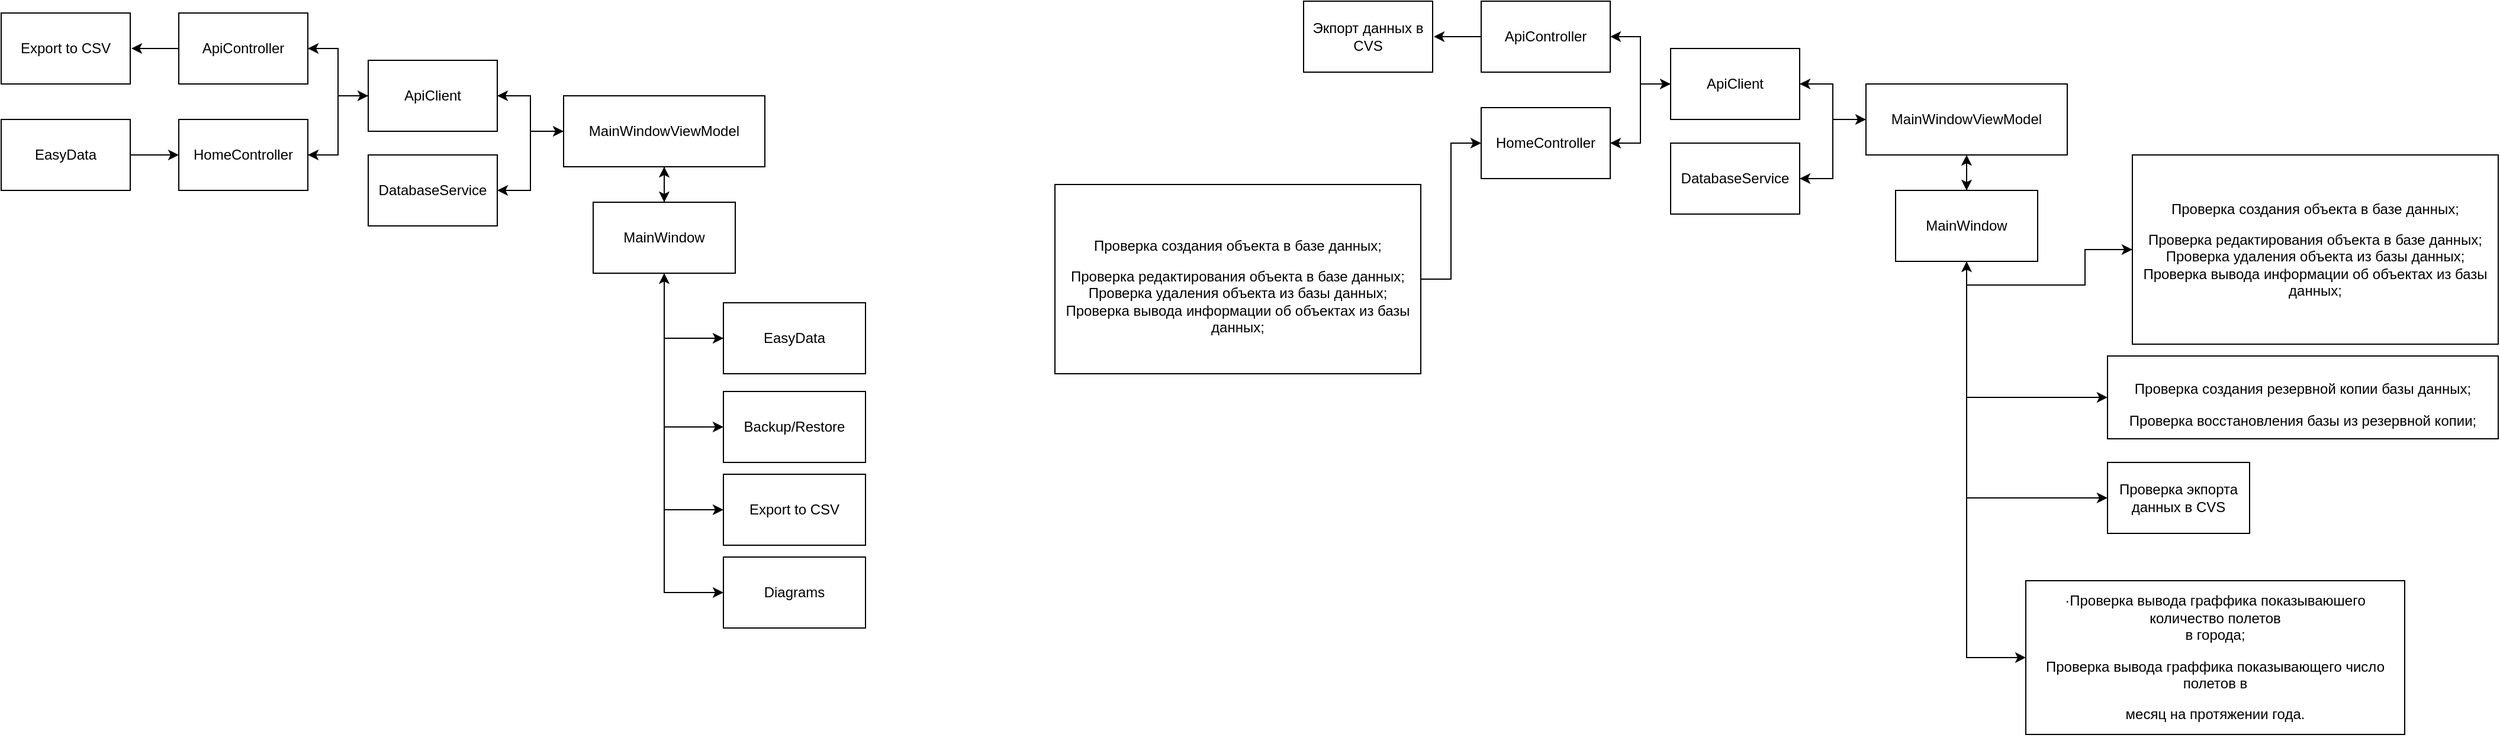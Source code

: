 <mxfile version="21.1.0" type="device">
  <diagram name="Страница 1" id="-UDLXVlHsmjT1BN0IUUa">
    <mxGraphModel dx="1434" dy="788" grid="1" gridSize="10" guides="1" tooltips="1" connect="1" arrows="1" fold="1" page="1" pageScale="1" pageWidth="827" pageHeight="1169" math="0" shadow="0">
      <root>
        <mxCell id="0" />
        <mxCell id="1" parent="0" />
        <mxCell id="YJq_SiGPhTVSmtWh30oT-8" style="edgeStyle=orthogonalEdgeStyle;rounded=0;orthogonalLoop=1;jettySize=auto;html=1;exitX=0.5;exitY=1;exitDx=0;exitDy=0;entryX=0;entryY=0.5;entryDx=0;entryDy=0;" parent="1" source="YJq_SiGPhTVSmtWh30oT-1" target="YJq_SiGPhTVSmtWh30oT-4" edge="1">
          <mxGeometry relative="1" as="geometry" />
        </mxCell>
        <mxCell id="YJq_SiGPhTVSmtWh30oT-9" style="edgeStyle=orthogonalEdgeStyle;rounded=0;orthogonalLoop=1;jettySize=auto;html=1;exitX=0.5;exitY=1;exitDx=0;exitDy=0;entryX=0;entryY=0.5;entryDx=0;entryDy=0;" parent="1" source="YJq_SiGPhTVSmtWh30oT-1" target="YJq_SiGPhTVSmtWh30oT-5" edge="1">
          <mxGeometry relative="1" as="geometry" />
        </mxCell>
        <mxCell id="YJq_SiGPhTVSmtWh30oT-10" style="edgeStyle=orthogonalEdgeStyle;rounded=0;orthogonalLoop=1;jettySize=auto;html=1;exitX=0.5;exitY=1;exitDx=0;exitDy=0;entryX=0;entryY=0.5;entryDx=0;entryDy=0;" parent="1" source="YJq_SiGPhTVSmtWh30oT-1" target="YJq_SiGPhTVSmtWh30oT-6" edge="1">
          <mxGeometry relative="1" as="geometry" />
        </mxCell>
        <mxCell id="YJq_SiGPhTVSmtWh30oT-11" style="edgeStyle=orthogonalEdgeStyle;rounded=0;orthogonalLoop=1;jettySize=auto;html=1;exitX=0.5;exitY=1;exitDx=0;exitDy=0;entryX=0;entryY=0.5;entryDx=0;entryDy=0;" parent="1" source="YJq_SiGPhTVSmtWh30oT-1" target="YJq_SiGPhTVSmtWh30oT-7" edge="1">
          <mxGeometry relative="1" as="geometry" />
        </mxCell>
        <mxCell id="YJq_SiGPhTVSmtWh30oT-27" style="edgeStyle=orthogonalEdgeStyle;rounded=0;orthogonalLoop=1;jettySize=auto;html=1;exitX=0.5;exitY=0;exitDx=0;exitDy=0;entryX=0.5;entryY=1;entryDx=0;entryDy=0;" parent="1" source="YJq_SiGPhTVSmtWh30oT-1" target="YJq_SiGPhTVSmtWh30oT-2" edge="1">
          <mxGeometry relative="1" as="geometry" />
        </mxCell>
        <mxCell id="YJq_SiGPhTVSmtWh30oT-1" value="MainWindow" style="rounded=0;whiteSpace=wrap;html=1;" parent="1" vertex="1">
          <mxGeometry x="530" y="440" width="120" height="60" as="geometry" />
        </mxCell>
        <mxCell id="YJq_SiGPhTVSmtWh30oT-12" style="edgeStyle=orthogonalEdgeStyle;rounded=0;orthogonalLoop=1;jettySize=auto;html=1;exitX=0.5;exitY=1;exitDx=0;exitDy=0;entryX=0.5;entryY=0;entryDx=0;entryDy=0;" parent="1" source="YJq_SiGPhTVSmtWh30oT-2" target="YJq_SiGPhTVSmtWh30oT-1" edge="1">
          <mxGeometry relative="1" as="geometry" />
        </mxCell>
        <mxCell id="YJq_SiGPhTVSmtWh30oT-15" style="edgeStyle=orthogonalEdgeStyle;rounded=0;orthogonalLoop=1;jettySize=auto;html=1;exitX=0;exitY=0.5;exitDx=0;exitDy=0;entryX=1;entryY=0.5;entryDx=0;entryDy=0;" parent="1" source="YJq_SiGPhTVSmtWh30oT-2" target="YJq_SiGPhTVSmtWh30oT-14" edge="1">
          <mxGeometry relative="1" as="geometry" />
        </mxCell>
        <mxCell id="YJq_SiGPhTVSmtWh30oT-16" style="edgeStyle=orthogonalEdgeStyle;rounded=0;orthogonalLoop=1;jettySize=auto;html=1;exitX=0;exitY=0.5;exitDx=0;exitDy=0;entryX=1;entryY=0.5;entryDx=0;entryDy=0;" parent="1" source="YJq_SiGPhTVSmtWh30oT-2" target="YJq_SiGPhTVSmtWh30oT-3" edge="1">
          <mxGeometry relative="1" as="geometry" />
        </mxCell>
        <mxCell id="YJq_SiGPhTVSmtWh30oT-2" value="MainWindowViewModel" style="rounded=0;whiteSpace=wrap;html=1;" parent="1" vertex="1">
          <mxGeometry x="505" y="350" width="170" height="60" as="geometry" />
        </mxCell>
        <mxCell id="YJq_SiGPhTVSmtWh30oT-19" style="edgeStyle=orthogonalEdgeStyle;rounded=0;orthogonalLoop=1;jettySize=auto;html=1;exitX=0;exitY=0.5;exitDx=0;exitDy=0;entryX=1;entryY=0.5;entryDx=0;entryDy=0;" parent="1" source="YJq_SiGPhTVSmtWh30oT-3" target="YJq_SiGPhTVSmtWh30oT-17" edge="1">
          <mxGeometry relative="1" as="geometry">
            <mxPoint x="290" y="370" as="targetPoint" />
          </mxGeometry>
        </mxCell>
        <mxCell id="YJq_SiGPhTVSmtWh30oT-20" style="edgeStyle=orthogonalEdgeStyle;rounded=0;orthogonalLoop=1;jettySize=auto;html=1;exitX=0;exitY=0.5;exitDx=0;exitDy=0;entryX=1;entryY=0.5;entryDx=0;entryDy=0;" parent="1" source="YJq_SiGPhTVSmtWh30oT-3" target="YJq_SiGPhTVSmtWh30oT-18" edge="1">
          <mxGeometry relative="1" as="geometry" />
        </mxCell>
        <mxCell id="YJq_SiGPhTVSmtWh30oT-28" style="edgeStyle=orthogonalEdgeStyle;rounded=0;orthogonalLoop=1;jettySize=auto;html=1;exitX=1;exitY=0.5;exitDx=0;exitDy=0;entryX=0;entryY=0.5;entryDx=0;entryDy=0;" parent="1" source="YJq_SiGPhTVSmtWh30oT-3" target="YJq_SiGPhTVSmtWh30oT-2" edge="1">
          <mxGeometry relative="1" as="geometry" />
        </mxCell>
        <mxCell id="YJq_SiGPhTVSmtWh30oT-3" value="ApiClient" style="rounded=0;whiteSpace=wrap;html=1;" parent="1" vertex="1">
          <mxGeometry x="340" y="320" width="109" height="60" as="geometry" />
        </mxCell>
        <mxCell id="YJq_SiGPhTVSmtWh30oT-26" style="edgeStyle=orthogonalEdgeStyle;rounded=0;orthogonalLoop=1;jettySize=auto;html=1;exitX=0;exitY=0.5;exitDx=0;exitDy=0;entryX=0.5;entryY=1;entryDx=0;entryDy=0;" parent="1" source="YJq_SiGPhTVSmtWh30oT-4" target="YJq_SiGPhTVSmtWh30oT-1" edge="1">
          <mxGeometry relative="1" as="geometry" />
        </mxCell>
        <mxCell id="YJq_SiGPhTVSmtWh30oT-4" value="EasyData" style="rounded=0;whiteSpace=wrap;html=1;" parent="1" vertex="1">
          <mxGeometry x="640" y="525" width="120" height="60" as="geometry" />
        </mxCell>
        <mxCell id="YJq_SiGPhTVSmtWh30oT-5" value="Backup/Restore" style="rounded=0;whiteSpace=wrap;html=1;" parent="1" vertex="1">
          <mxGeometry x="640" y="600" width="120" height="60" as="geometry" />
        </mxCell>
        <mxCell id="YJq_SiGPhTVSmtWh30oT-6" value="Export to CSV" style="rounded=0;whiteSpace=wrap;html=1;" parent="1" vertex="1">
          <mxGeometry x="640" y="670" width="120" height="60" as="geometry" />
        </mxCell>
        <mxCell id="YJq_SiGPhTVSmtWh30oT-7" value="Diagrams" style="rounded=0;whiteSpace=wrap;html=1;" parent="1" vertex="1">
          <mxGeometry x="640" y="740" width="120" height="60" as="geometry" />
        </mxCell>
        <mxCell id="YJq_SiGPhTVSmtWh30oT-14" value="DatabaseService" style="rounded=0;whiteSpace=wrap;html=1;" parent="1" vertex="1">
          <mxGeometry x="340" y="400" width="109" height="60" as="geometry" />
        </mxCell>
        <mxCell id="YJq_SiGPhTVSmtWh30oT-25" style="edgeStyle=orthogonalEdgeStyle;rounded=0;orthogonalLoop=1;jettySize=auto;html=1;exitX=1;exitY=0.5;exitDx=0;exitDy=0;entryX=0;entryY=0.5;entryDx=0;entryDy=0;" parent="1" source="YJq_SiGPhTVSmtWh30oT-17" target="YJq_SiGPhTVSmtWh30oT-3" edge="1">
          <mxGeometry relative="1" as="geometry" />
        </mxCell>
        <mxCell id="YJq_SiGPhTVSmtWh30oT-17" value="HomeController" style="rounded=0;whiteSpace=wrap;html=1;" parent="1" vertex="1">
          <mxGeometry x="180" y="370" width="109" height="60" as="geometry" />
        </mxCell>
        <mxCell id="YJq_SiGPhTVSmtWh30oT-24" style="edgeStyle=orthogonalEdgeStyle;rounded=0;orthogonalLoop=1;jettySize=auto;html=1;exitX=0;exitY=0.5;exitDx=0;exitDy=0;" parent="1" source="YJq_SiGPhTVSmtWh30oT-18" edge="1">
          <mxGeometry relative="1" as="geometry">
            <mxPoint x="140" y="310" as="targetPoint" />
          </mxGeometry>
        </mxCell>
        <mxCell id="YJq_SiGPhTVSmtWh30oT-18" value="ApiController" style="rounded=0;whiteSpace=wrap;html=1;" parent="1" vertex="1">
          <mxGeometry x="180" y="280" width="109" height="60" as="geometry" />
        </mxCell>
        <mxCell id="YJq_SiGPhTVSmtWh30oT-22" style="edgeStyle=orthogonalEdgeStyle;rounded=0;orthogonalLoop=1;jettySize=auto;html=1;exitX=1;exitY=0.5;exitDx=0;exitDy=0;entryX=0;entryY=0.5;entryDx=0;entryDy=0;" parent="1" source="YJq_SiGPhTVSmtWh30oT-21" target="YJq_SiGPhTVSmtWh30oT-17" edge="1">
          <mxGeometry relative="1" as="geometry" />
        </mxCell>
        <mxCell id="YJq_SiGPhTVSmtWh30oT-21" value="EasyData" style="rounded=0;whiteSpace=wrap;html=1;" parent="1" vertex="1">
          <mxGeometry x="30" y="370" width="109" height="60" as="geometry" />
        </mxCell>
        <mxCell id="YJq_SiGPhTVSmtWh30oT-23" value="Export to CSV" style="rounded=0;whiteSpace=wrap;html=1;" parent="1" vertex="1">
          <mxGeometry x="30" y="280" width="109" height="60" as="geometry" />
        </mxCell>
        <mxCell id="YJq_SiGPhTVSmtWh30oT-29" style="edgeStyle=orthogonalEdgeStyle;rounded=0;orthogonalLoop=1;jettySize=auto;html=1;exitX=0.5;exitY=1;exitDx=0;exitDy=0;entryX=0;entryY=0.5;entryDx=0;entryDy=0;" parent="1" source="YJq_SiGPhTVSmtWh30oT-34" target="YJq_SiGPhTVSmtWh30oT-56" edge="1">
          <mxGeometry relative="1" as="geometry">
            <mxPoint x="1740" y="545" as="targetPoint" />
          </mxGeometry>
        </mxCell>
        <mxCell id="YJq_SiGPhTVSmtWh30oT-30" style="edgeStyle=orthogonalEdgeStyle;rounded=0;orthogonalLoop=1;jettySize=auto;html=1;exitX=0.5;exitY=1;exitDx=0;exitDy=0;entryX=0;entryY=0.5;entryDx=0;entryDy=0;" parent="1" source="YJq_SiGPhTVSmtWh30oT-34" target="YJq_SiGPhTVSmtWh30oT-45" edge="1">
          <mxGeometry relative="1" as="geometry" />
        </mxCell>
        <mxCell id="YJq_SiGPhTVSmtWh30oT-31" style="edgeStyle=orthogonalEdgeStyle;rounded=0;orthogonalLoop=1;jettySize=auto;html=1;exitX=0.5;exitY=1;exitDx=0;exitDy=0;entryX=0;entryY=0.5;entryDx=0;entryDy=0;" parent="1" source="YJq_SiGPhTVSmtWh30oT-34" target="YJq_SiGPhTVSmtWh30oT-46" edge="1">
          <mxGeometry relative="1" as="geometry" />
        </mxCell>
        <mxCell id="YJq_SiGPhTVSmtWh30oT-32" style="edgeStyle=orthogonalEdgeStyle;rounded=0;orthogonalLoop=1;jettySize=auto;html=1;exitX=0.5;exitY=1;exitDx=0;exitDy=0;entryX=0;entryY=0.5;entryDx=0;entryDy=0;" parent="1" source="YJq_SiGPhTVSmtWh30oT-34" target="YJq_SiGPhTVSmtWh30oT-47" edge="1">
          <mxGeometry relative="1" as="geometry" />
        </mxCell>
        <mxCell id="YJq_SiGPhTVSmtWh30oT-33" style="edgeStyle=orthogonalEdgeStyle;rounded=0;orthogonalLoop=1;jettySize=auto;html=1;exitX=0.5;exitY=0;exitDx=0;exitDy=0;entryX=0.5;entryY=1;entryDx=0;entryDy=0;" parent="1" source="YJq_SiGPhTVSmtWh30oT-34" target="YJq_SiGPhTVSmtWh30oT-38" edge="1">
          <mxGeometry relative="1" as="geometry" />
        </mxCell>
        <mxCell id="YJq_SiGPhTVSmtWh30oT-34" value="MainWindow" style="rounded=0;whiteSpace=wrap;html=1;" parent="1" vertex="1">
          <mxGeometry x="1630" y="430" width="120" height="60" as="geometry" />
        </mxCell>
        <mxCell id="YJq_SiGPhTVSmtWh30oT-35" style="edgeStyle=orthogonalEdgeStyle;rounded=0;orthogonalLoop=1;jettySize=auto;html=1;exitX=0.5;exitY=1;exitDx=0;exitDy=0;entryX=0.5;entryY=0;entryDx=0;entryDy=0;" parent="1" source="YJq_SiGPhTVSmtWh30oT-38" target="YJq_SiGPhTVSmtWh30oT-34" edge="1">
          <mxGeometry relative="1" as="geometry" />
        </mxCell>
        <mxCell id="YJq_SiGPhTVSmtWh30oT-36" style="edgeStyle=orthogonalEdgeStyle;rounded=0;orthogonalLoop=1;jettySize=auto;html=1;exitX=0;exitY=0.5;exitDx=0;exitDy=0;entryX=1;entryY=0.5;entryDx=0;entryDy=0;" parent="1" source="YJq_SiGPhTVSmtWh30oT-38" target="YJq_SiGPhTVSmtWh30oT-48" edge="1">
          <mxGeometry relative="1" as="geometry" />
        </mxCell>
        <mxCell id="YJq_SiGPhTVSmtWh30oT-37" style="edgeStyle=orthogonalEdgeStyle;rounded=0;orthogonalLoop=1;jettySize=auto;html=1;exitX=0;exitY=0.5;exitDx=0;exitDy=0;entryX=1;entryY=0.5;entryDx=0;entryDy=0;" parent="1" source="YJq_SiGPhTVSmtWh30oT-38" target="YJq_SiGPhTVSmtWh30oT-42" edge="1">
          <mxGeometry relative="1" as="geometry" />
        </mxCell>
        <mxCell id="YJq_SiGPhTVSmtWh30oT-38" value="MainWindowViewModel" style="rounded=0;whiteSpace=wrap;html=1;" parent="1" vertex="1">
          <mxGeometry x="1605" y="340" width="170" height="60" as="geometry" />
        </mxCell>
        <mxCell id="YJq_SiGPhTVSmtWh30oT-39" style="edgeStyle=orthogonalEdgeStyle;rounded=0;orthogonalLoop=1;jettySize=auto;html=1;exitX=0;exitY=0.5;exitDx=0;exitDy=0;entryX=1;entryY=0.5;entryDx=0;entryDy=0;" parent="1" source="YJq_SiGPhTVSmtWh30oT-42" target="YJq_SiGPhTVSmtWh30oT-50" edge="1">
          <mxGeometry relative="1" as="geometry">
            <mxPoint x="1390" y="360" as="targetPoint" />
          </mxGeometry>
        </mxCell>
        <mxCell id="YJq_SiGPhTVSmtWh30oT-40" style="edgeStyle=orthogonalEdgeStyle;rounded=0;orthogonalLoop=1;jettySize=auto;html=1;exitX=0;exitY=0.5;exitDx=0;exitDy=0;entryX=1;entryY=0.5;entryDx=0;entryDy=0;" parent="1" source="YJq_SiGPhTVSmtWh30oT-42" target="YJq_SiGPhTVSmtWh30oT-52" edge="1">
          <mxGeometry relative="1" as="geometry" />
        </mxCell>
        <mxCell id="YJq_SiGPhTVSmtWh30oT-41" style="edgeStyle=orthogonalEdgeStyle;rounded=0;orthogonalLoop=1;jettySize=auto;html=1;exitX=1;exitY=0.5;exitDx=0;exitDy=0;entryX=0;entryY=0.5;entryDx=0;entryDy=0;" parent="1" source="YJq_SiGPhTVSmtWh30oT-42" target="YJq_SiGPhTVSmtWh30oT-38" edge="1">
          <mxGeometry relative="1" as="geometry" />
        </mxCell>
        <mxCell id="YJq_SiGPhTVSmtWh30oT-42" value="ApiClient" style="rounded=0;whiteSpace=wrap;html=1;" parent="1" vertex="1">
          <mxGeometry x="1440" y="310" width="109" height="60" as="geometry" />
        </mxCell>
        <mxCell id="YJq_SiGPhTVSmtWh30oT-43" style="edgeStyle=orthogonalEdgeStyle;rounded=0;orthogonalLoop=1;jettySize=auto;html=1;exitX=0;exitY=0.5;exitDx=0;exitDy=0;entryX=0.5;entryY=1;entryDx=0;entryDy=0;" parent="1" source="YJq_SiGPhTVSmtWh30oT-56" target="YJq_SiGPhTVSmtWh30oT-34" edge="1">
          <mxGeometry relative="1" as="geometry">
            <mxPoint x="1740" y="545" as="sourcePoint" />
          </mxGeometry>
        </mxCell>
        <mxCell id="YJq_SiGPhTVSmtWh30oT-45" value="&lt;p class=&quot;MsoListParagraphCxSpFirst&quot;&gt;Проверка создания резервной копии базы данных;&lt;/p&gt;&lt;span style=&quot;background-color: initial;&quot;&gt;Проверка восстановления базы из резервной копии;&lt;/span&gt;" style="rounded=0;whiteSpace=wrap;html=1;" parent="1" vertex="1">
          <mxGeometry x="1809" y="570" width="330" height="70" as="geometry" />
        </mxCell>
        <mxCell id="YJq_SiGPhTVSmtWh30oT-46" value="Проверка экпорта данных в CVS" style="rounded=0;whiteSpace=wrap;html=1;" parent="1" vertex="1">
          <mxGeometry x="1809" y="660" width="120" height="60" as="geometry" />
        </mxCell>
        <mxCell id="YJq_SiGPhTVSmtWh30oT-47" value="&lt;p class=&quot;MsoListParagraphCxSpFirst&quot;&gt;·Проверка вывода граффика показываюшего количество полетов&lt;br&gt;в города;&lt;/p&gt;&lt;span style=&quot;background-color: initial;&quot;&gt;Проверка вывода граффика показывающего число полетов в&lt;/span&gt;&lt;br&gt;&lt;p class=&quot;MsoListParagraphCxSpLast&quot;&gt;месяц на протяжении года.&lt;/p&gt;" style="rounded=0;whiteSpace=wrap;html=1;" parent="1" vertex="1">
          <mxGeometry x="1740" y="760" width="320" height="130" as="geometry" />
        </mxCell>
        <mxCell id="YJq_SiGPhTVSmtWh30oT-48" value="DatabaseService" style="rounded=0;whiteSpace=wrap;html=1;" parent="1" vertex="1">
          <mxGeometry x="1440" y="390" width="109" height="60" as="geometry" />
        </mxCell>
        <mxCell id="YJq_SiGPhTVSmtWh30oT-49" style="edgeStyle=orthogonalEdgeStyle;rounded=0;orthogonalLoop=1;jettySize=auto;html=1;exitX=1;exitY=0.5;exitDx=0;exitDy=0;entryX=0;entryY=0.5;entryDx=0;entryDy=0;" parent="1" source="YJq_SiGPhTVSmtWh30oT-50" target="YJq_SiGPhTVSmtWh30oT-42" edge="1">
          <mxGeometry relative="1" as="geometry" />
        </mxCell>
        <mxCell id="YJq_SiGPhTVSmtWh30oT-50" value="HomeController" style="rounded=0;whiteSpace=wrap;html=1;" parent="1" vertex="1">
          <mxGeometry x="1280" y="360" width="109" height="60" as="geometry" />
        </mxCell>
        <mxCell id="YJq_SiGPhTVSmtWh30oT-51" style="edgeStyle=orthogonalEdgeStyle;rounded=0;orthogonalLoop=1;jettySize=auto;html=1;exitX=0;exitY=0.5;exitDx=0;exitDy=0;" parent="1" source="YJq_SiGPhTVSmtWh30oT-52" edge="1">
          <mxGeometry relative="1" as="geometry">
            <mxPoint x="1240" y="300" as="targetPoint" />
          </mxGeometry>
        </mxCell>
        <mxCell id="YJq_SiGPhTVSmtWh30oT-52" value="ApiController" style="rounded=0;whiteSpace=wrap;html=1;" parent="1" vertex="1">
          <mxGeometry x="1280" y="270" width="109" height="60" as="geometry" />
        </mxCell>
        <mxCell id="YJq_SiGPhTVSmtWh30oT-53" style="edgeStyle=orthogonalEdgeStyle;rounded=0;orthogonalLoop=1;jettySize=auto;html=1;exitX=1;exitY=0.5;exitDx=0;exitDy=0;entryX=0;entryY=0.5;entryDx=0;entryDy=0;" parent="1" source="YJq_SiGPhTVSmtWh30oT-54" target="YJq_SiGPhTVSmtWh30oT-50" edge="1">
          <mxGeometry relative="1" as="geometry" />
        </mxCell>
        <mxCell id="YJq_SiGPhTVSmtWh30oT-54" value="&lt;p class=&quot;MsoListParagraphCxSpFirst&quot;&gt;Проверка создания объекта в базе данных;&lt;/p&gt;Проверка р&lt;span style=&quot;background-color: initial;&quot;&gt;едактирования объекта в базе данных;&lt;/span&gt;&lt;br&gt;Проверка у&lt;span style=&quot;background-color: initial;&quot;&gt;даления объекта из базы данных;&lt;/span&gt;&lt;br&gt;Проверка в&lt;span style=&quot;background-color: initial;&quot;&gt;ывода информации об объектах из базы данных;&lt;/span&gt;" style="rounded=0;whiteSpace=wrap;html=1;" parent="1" vertex="1">
          <mxGeometry x="920" y="425" width="309" height="160" as="geometry" />
        </mxCell>
        <mxCell id="YJq_SiGPhTVSmtWh30oT-55" value="Экпорт данных в CVS" style="rounded=0;whiteSpace=wrap;html=1;" parent="1" vertex="1">
          <mxGeometry x="1130" y="270" width="109" height="60" as="geometry" />
        </mxCell>
        <mxCell id="YJq_SiGPhTVSmtWh30oT-56" value="&lt;p style=&quot;border-color: var(--border-color);&quot; class=&quot;MsoListParagraphCxSpFirst&quot;&gt;Проверка создания объекта в базе данных;&lt;/p&gt;&lt;p class=&quot;MsoListParagraphCxSpFirst&quot;&gt;Проверка редактирования объекта в базе данных;&lt;br style=&quot;border-color: var(--border-color);&quot;&gt;Проверка у&lt;span style=&quot;border-color: var(--border-color); background-color: initial;&quot;&gt;даления объекта из базы данных;&lt;/span&gt;&lt;br style=&quot;border-color: var(--border-color);&quot;&gt;Проверка в&lt;span style=&quot;border-color: var(--border-color); background-color: initial;&quot;&gt;ывода информации об объектах из базы данных;&lt;/span&gt;&lt;br&gt;&lt;/p&gt;" style="rounded=0;whiteSpace=wrap;html=1;" parent="1" vertex="1">
          <mxGeometry x="1830" y="400" width="309" height="160" as="geometry" />
        </mxCell>
      </root>
    </mxGraphModel>
  </diagram>
</mxfile>

